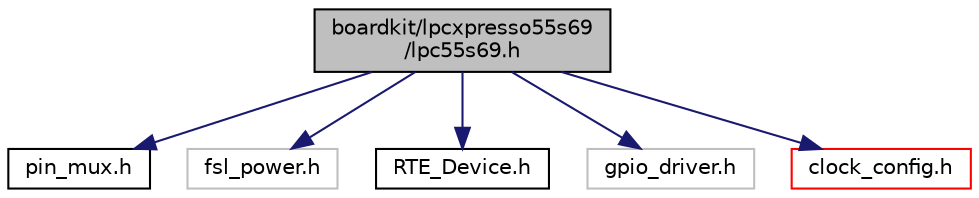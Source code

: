 digraph "boardkit/lpcxpresso55s69/lpc55s69.h"
{
  edge [fontname="Helvetica",fontsize="10",labelfontname="Helvetica",labelfontsize="10"];
  node [fontname="Helvetica",fontsize="10",shape=record];
  Node0 [label="boardkit/lpcxpresso55s69\l/lpc55s69.h",height=0.2,width=0.4,color="black", fillcolor="grey75", style="filled", fontcolor="black"];
  Node0 -> Node1 [color="midnightblue",fontsize="10",style="solid",fontname="Helvetica"];
  Node1 [label="pin_mux.h",height=0.2,width=0.4,color="black", fillcolor="white", style="filled",URL="$lpcxpresso55s69_2pin__mux_8h.html"];
  Node0 -> Node2 [color="midnightblue",fontsize="10",style="solid",fontname="Helvetica"];
  Node2 [label="fsl_power.h",height=0.2,width=0.4,color="grey75", fillcolor="white", style="filled"];
  Node0 -> Node3 [color="midnightblue",fontsize="10",style="solid",fontname="Helvetica"];
  Node3 [label="RTE_Device.h",height=0.2,width=0.4,color="black", fillcolor="white", style="filled",URL="$lpcxpresso55s69_2_r_t_e___device_8h.html"];
  Node0 -> Node4 [color="midnightblue",fontsize="10",style="solid",fontname="Helvetica"];
  Node4 [label="gpio_driver.h",height=0.2,width=0.4,color="grey75", fillcolor="white", style="filled"];
  Node0 -> Node5 [color="midnightblue",fontsize="10",style="solid",fontname="Helvetica"];
  Node5 [label="clock_config.h",height=0.2,width=0.4,color="red", fillcolor="white", style="filled",URL="$lpcxpresso55s69_2clock__config_8h.html"];
}

